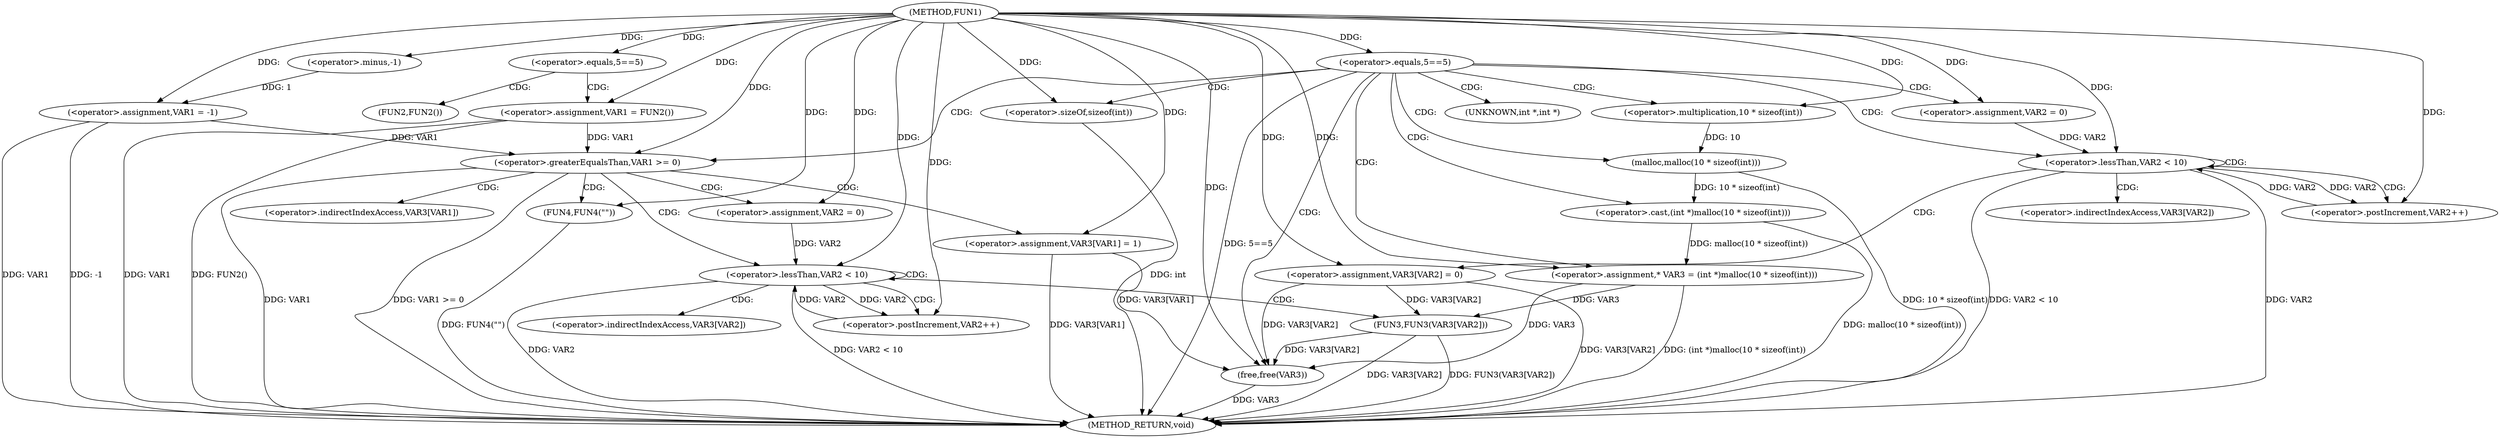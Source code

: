 digraph FUN1 {  
"1000100" [label = "(METHOD,FUN1)" ]
"1000177" [label = "(METHOD_RETURN,void)" ]
"1000103" [label = "(<operator>.assignment,VAR1 = -1)" ]
"1000105" [label = "(<operator>.minus,-1)" ]
"1000108" [label = "(<operator>.equals,5==5)" ]
"1000112" [label = "(<operator>.assignment,VAR1 = FUN2())" ]
"1000116" [label = "(<operator>.equals,5==5)" ]
"1000123" [label = "(<operator>.assignment,* VAR3 = (int *)malloc(10 * sizeof(int)))" ]
"1000125" [label = "(<operator>.cast,(int *)malloc(10 * sizeof(int)))" ]
"1000127" [label = "(malloc,malloc(10 * sizeof(int)))" ]
"1000128" [label = "(<operator>.multiplication,10 * sizeof(int))" ]
"1000130" [label = "(<operator>.sizeOf,sizeof(int))" ]
"1000133" [label = "(<operator>.assignment,VAR2 = 0)" ]
"1000136" [label = "(<operator>.lessThan,VAR2 < 10)" ]
"1000139" [label = "(<operator>.postIncrement,VAR2++)" ]
"1000142" [label = "(<operator>.assignment,VAR3[VAR2] = 0)" ]
"1000148" [label = "(<operator>.greaterEqualsThan,VAR1 >= 0)" ]
"1000152" [label = "(<operator>.assignment,VAR3[VAR1] = 1)" ]
"1000158" [label = "(<operator>.assignment,VAR2 = 0)" ]
"1000161" [label = "(<operator>.lessThan,VAR2 < 10)" ]
"1000164" [label = "(<operator>.postIncrement,VAR2++)" ]
"1000167" [label = "(FUN3,FUN3(VAR3[VAR2]))" ]
"1000173" [label = "(FUN4,FUN4(\"\"))" ]
"1000175" [label = "(free,free(VAR3))" ]
"1000114" [label = "(FUN2,FUN2())" ]
"1000126" [label = "(UNKNOWN,int *,int *)" ]
"1000143" [label = "(<operator>.indirectIndexAccess,VAR3[VAR2])" ]
"1000153" [label = "(<operator>.indirectIndexAccess,VAR3[VAR1])" ]
"1000168" [label = "(<operator>.indirectIndexAccess,VAR3[VAR2])" ]
  "1000123" -> "1000177"  [ label = "DDG: (int *)malloc(10 * sizeof(int))"] 
  "1000103" -> "1000177"  [ label = "DDG: VAR1"] 
  "1000103" -> "1000177"  [ label = "DDG: -1"] 
  "1000112" -> "1000177"  [ label = "DDG: FUN2()"] 
  "1000127" -> "1000177"  [ label = "DDG: 10 * sizeof(int)"] 
  "1000161" -> "1000177"  [ label = "DDG: VAR2"] 
  "1000130" -> "1000177"  [ label = "DDG: int"] 
  "1000167" -> "1000177"  [ label = "DDG: VAR3[VAR2]"] 
  "1000167" -> "1000177"  [ label = "DDG: FUN3(VAR3[VAR2])"] 
  "1000148" -> "1000177"  [ label = "DDG: VAR1"] 
  "1000148" -> "1000177"  [ label = "DDG: VAR1 >= 0"] 
  "1000175" -> "1000177"  [ label = "DDG: VAR3"] 
  "1000125" -> "1000177"  [ label = "DDG: malloc(10 * sizeof(int))"] 
  "1000152" -> "1000177"  [ label = "DDG: VAR3[VAR1]"] 
  "1000112" -> "1000177"  [ label = "DDG: VAR1"] 
  "1000173" -> "1000177"  [ label = "DDG: FUN4(\"\")"] 
  "1000142" -> "1000177"  [ label = "DDG: VAR3[VAR2]"] 
  "1000136" -> "1000177"  [ label = "DDG: VAR2 < 10"] 
  "1000161" -> "1000177"  [ label = "DDG: VAR2 < 10"] 
  "1000116" -> "1000177"  [ label = "DDG: 5==5"] 
  "1000136" -> "1000177"  [ label = "DDG: VAR2"] 
  "1000105" -> "1000103"  [ label = "DDG: 1"] 
  "1000100" -> "1000103"  [ label = "DDG: "] 
  "1000100" -> "1000105"  [ label = "DDG: "] 
  "1000100" -> "1000108"  [ label = "DDG: "] 
  "1000100" -> "1000112"  [ label = "DDG: "] 
  "1000100" -> "1000116"  [ label = "DDG: "] 
  "1000125" -> "1000123"  [ label = "DDG: malloc(10 * sizeof(int))"] 
  "1000100" -> "1000123"  [ label = "DDG: "] 
  "1000127" -> "1000125"  [ label = "DDG: 10 * sizeof(int)"] 
  "1000128" -> "1000127"  [ label = "DDG: 10"] 
  "1000100" -> "1000128"  [ label = "DDG: "] 
  "1000100" -> "1000130"  [ label = "DDG: "] 
  "1000100" -> "1000133"  [ label = "DDG: "] 
  "1000139" -> "1000136"  [ label = "DDG: VAR2"] 
  "1000133" -> "1000136"  [ label = "DDG: VAR2"] 
  "1000100" -> "1000136"  [ label = "DDG: "] 
  "1000136" -> "1000139"  [ label = "DDG: VAR2"] 
  "1000100" -> "1000139"  [ label = "DDG: "] 
  "1000100" -> "1000142"  [ label = "DDG: "] 
  "1000103" -> "1000148"  [ label = "DDG: VAR1"] 
  "1000112" -> "1000148"  [ label = "DDG: VAR1"] 
  "1000100" -> "1000148"  [ label = "DDG: "] 
  "1000100" -> "1000152"  [ label = "DDG: "] 
  "1000100" -> "1000158"  [ label = "DDG: "] 
  "1000158" -> "1000161"  [ label = "DDG: VAR2"] 
  "1000164" -> "1000161"  [ label = "DDG: VAR2"] 
  "1000100" -> "1000161"  [ label = "DDG: "] 
  "1000161" -> "1000164"  [ label = "DDG: VAR2"] 
  "1000100" -> "1000164"  [ label = "DDG: "] 
  "1000142" -> "1000167"  [ label = "DDG: VAR3[VAR2]"] 
  "1000123" -> "1000167"  [ label = "DDG: VAR3"] 
  "1000100" -> "1000173"  [ label = "DDG: "] 
  "1000167" -> "1000175"  [ label = "DDG: VAR3[VAR2]"] 
  "1000152" -> "1000175"  [ label = "DDG: VAR3[VAR1]"] 
  "1000142" -> "1000175"  [ label = "DDG: VAR3[VAR2]"] 
  "1000123" -> "1000175"  [ label = "DDG: VAR3"] 
  "1000100" -> "1000175"  [ label = "DDG: "] 
  "1000108" -> "1000114"  [ label = "CDG: "] 
  "1000108" -> "1000112"  [ label = "CDG: "] 
  "1000116" -> "1000125"  [ label = "CDG: "] 
  "1000116" -> "1000127"  [ label = "CDG: "] 
  "1000116" -> "1000128"  [ label = "CDG: "] 
  "1000116" -> "1000148"  [ label = "CDG: "] 
  "1000116" -> "1000133"  [ label = "CDG: "] 
  "1000116" -> "1000136"  [ label = "CDG: "] 
  "1000116" -> "1000175"  [ label = "CDG: "] 
  "1000116" -> "1000126"  [ label = "CDG: "] 
  "1000116" -> "1000123"  [ label = "CDG: "] 
  "1000116" -> "1000130"  [ label = "CDG: "] 
  "1000136" -> "1000142"  [ label = "CDG: "] 
  "1000136" -> "1000139"  [ label = "CDG: "] 
  "1000136" -> "1000136"  [ label = "CDG: "] 
  "1000136" -> "1000143"  [ label = "CDG: "] 
  "1000148" -> "1000153"  [ label = "CDG: "] 
  "1000148" -> "1000161"  [ label = "CDG: "] 
  "1000148" -> "1000152"  [ label = "CDG: "] 
  "1000148" -> "1000173"  [ label = "CDG: "] 
  "1000148" -> "1000158"  [ label = "CDG: "] 
  "1000161" -> "1000164"  [ label = "CDG: "] 
  "1000161" -> "1000161"  [ label = "CDG: "] 
  "1000161" -> "1000168"  [ label = "CDG: "] 
  "1000161" -> "1000167"  [ label = "CDG: "] 
}
